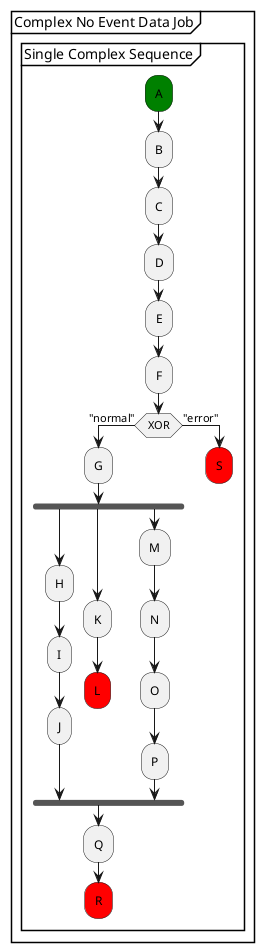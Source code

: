 @startuml

partition "Complex No Event Data Job" {

group "Single Complex Sequence"
  #green:A;
  :B;
  :C;
  :D;
  :E;
  :F;
  if (XOR) then ("normal")
    :G;
    fork
      :H;
      :I;
      :J;
    fork again
      :K;
      #red:L;
      detach
    fork again
      :M;
      :N;
      :O;
      :P;
    end fork
    :Q;
    #red:R;
    detach
  else ("error")
    #red:S;
    detach
  endif
end group
}
@enduml
